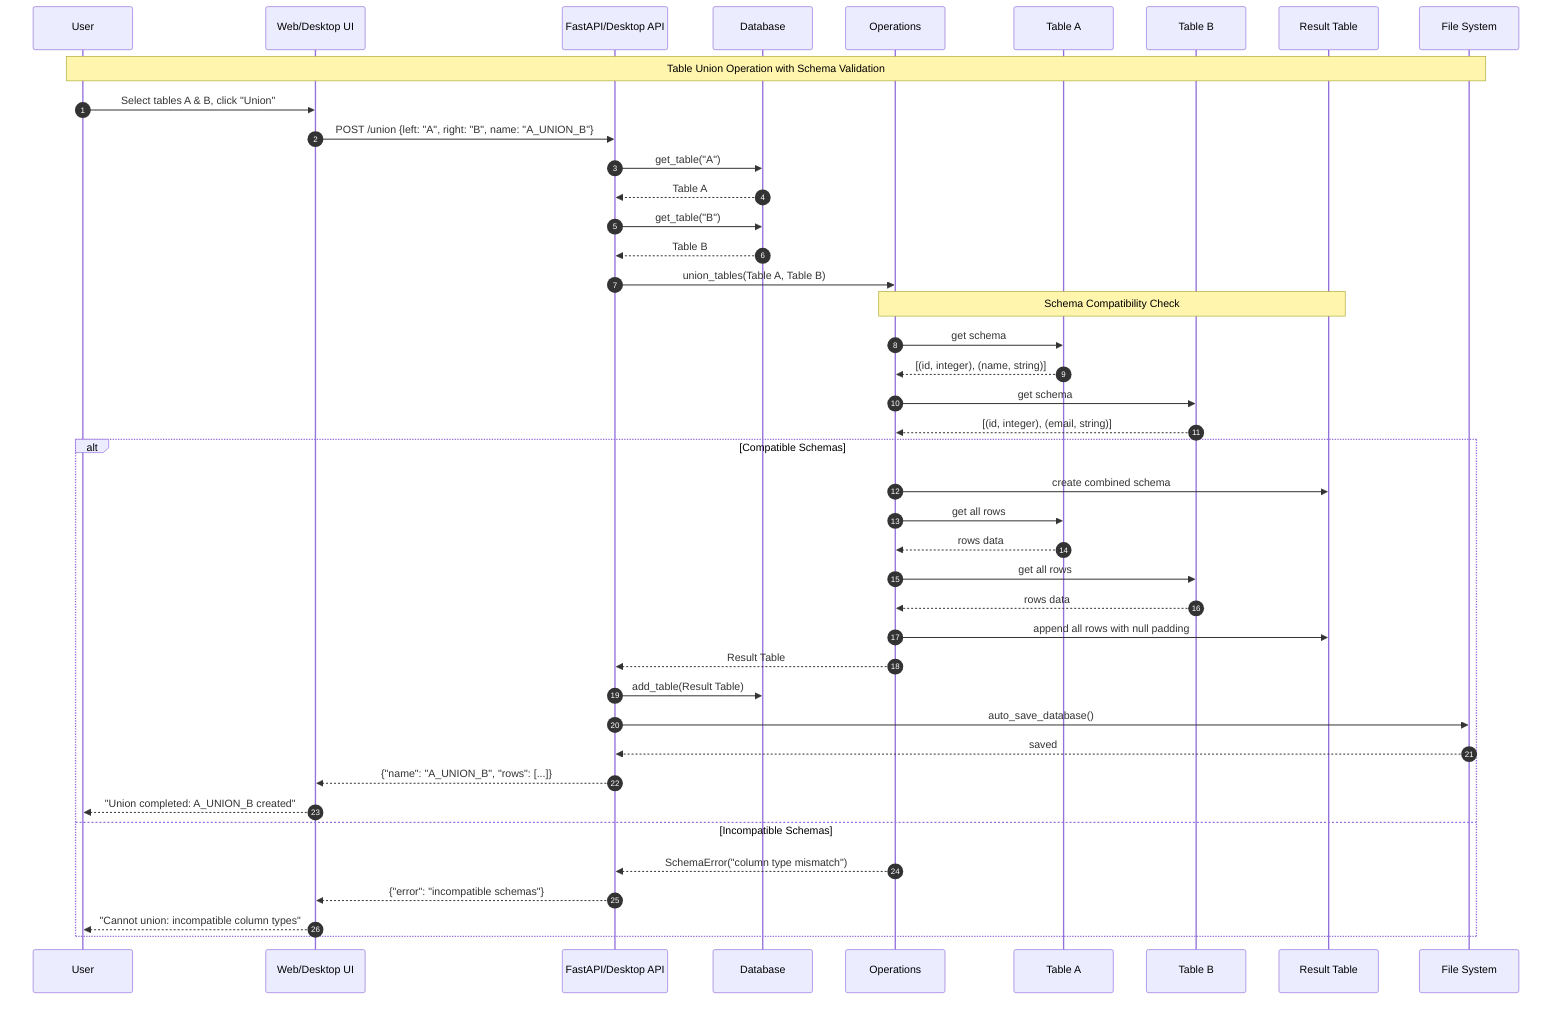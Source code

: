 sequenceDiagram
    autonumber
    participant U as User
    participant UI as Web/Desktop UI
    participant API as FastAPI/Desktop API
    participant DB as Database
    participant OP as Operations
    participant T1 as Table A
    participant T2 as Table B
    participant RT as Result Table
    participant FS as File System

    Note over U,FS: Table Union Operation with Schema Validation

    U->>UI: Select tables A & B, click "Union"
    UI->>API: POST /union {left: "A", right: "B", name: "A_UNION_B"}
    API->>DB: get_table("A")
    DB-->>API: Table A
    API->>DB: get_table("B") 
    DB-->>API: Table B
    
    API->>OP: union_tables(Table A, Table B)
    
    Note over OP,RT: Schema Compatibility Check
    OP->>T1: get schema
    T1-->>OP: [(id, integer), (name, string)]
    OP->>T2: get schema
    T2-->>OP: [(id, integer), (email, string)]
    
    alt Compatible Schemas
        OP->>RT: create combined schema
        OP->>T1: get all rows
        T1-->>OP: rows data
        OP->>T2: get all rows  
        T2-->>OP: rows data
        OP->>RT: append all rows with null padding
        OP-->>API: Result Table
        
        API->>DB: add_table(Result Table)
        API->>FS: auto_save_database()
        FS-->>API: saved
        API-->>UI: {"name": "A_UNION_B", "rows": [...]}
        UI-->>U: "Union completed: A_UNION_B created"
        
    else Incompatible Schemas
        OP-->>API: SchemaError("column type mismatch")
        API-->>UI: {"error": "incompatible schemas"}
        UI-->>U: "Cannot union: incompatible column types"
    end